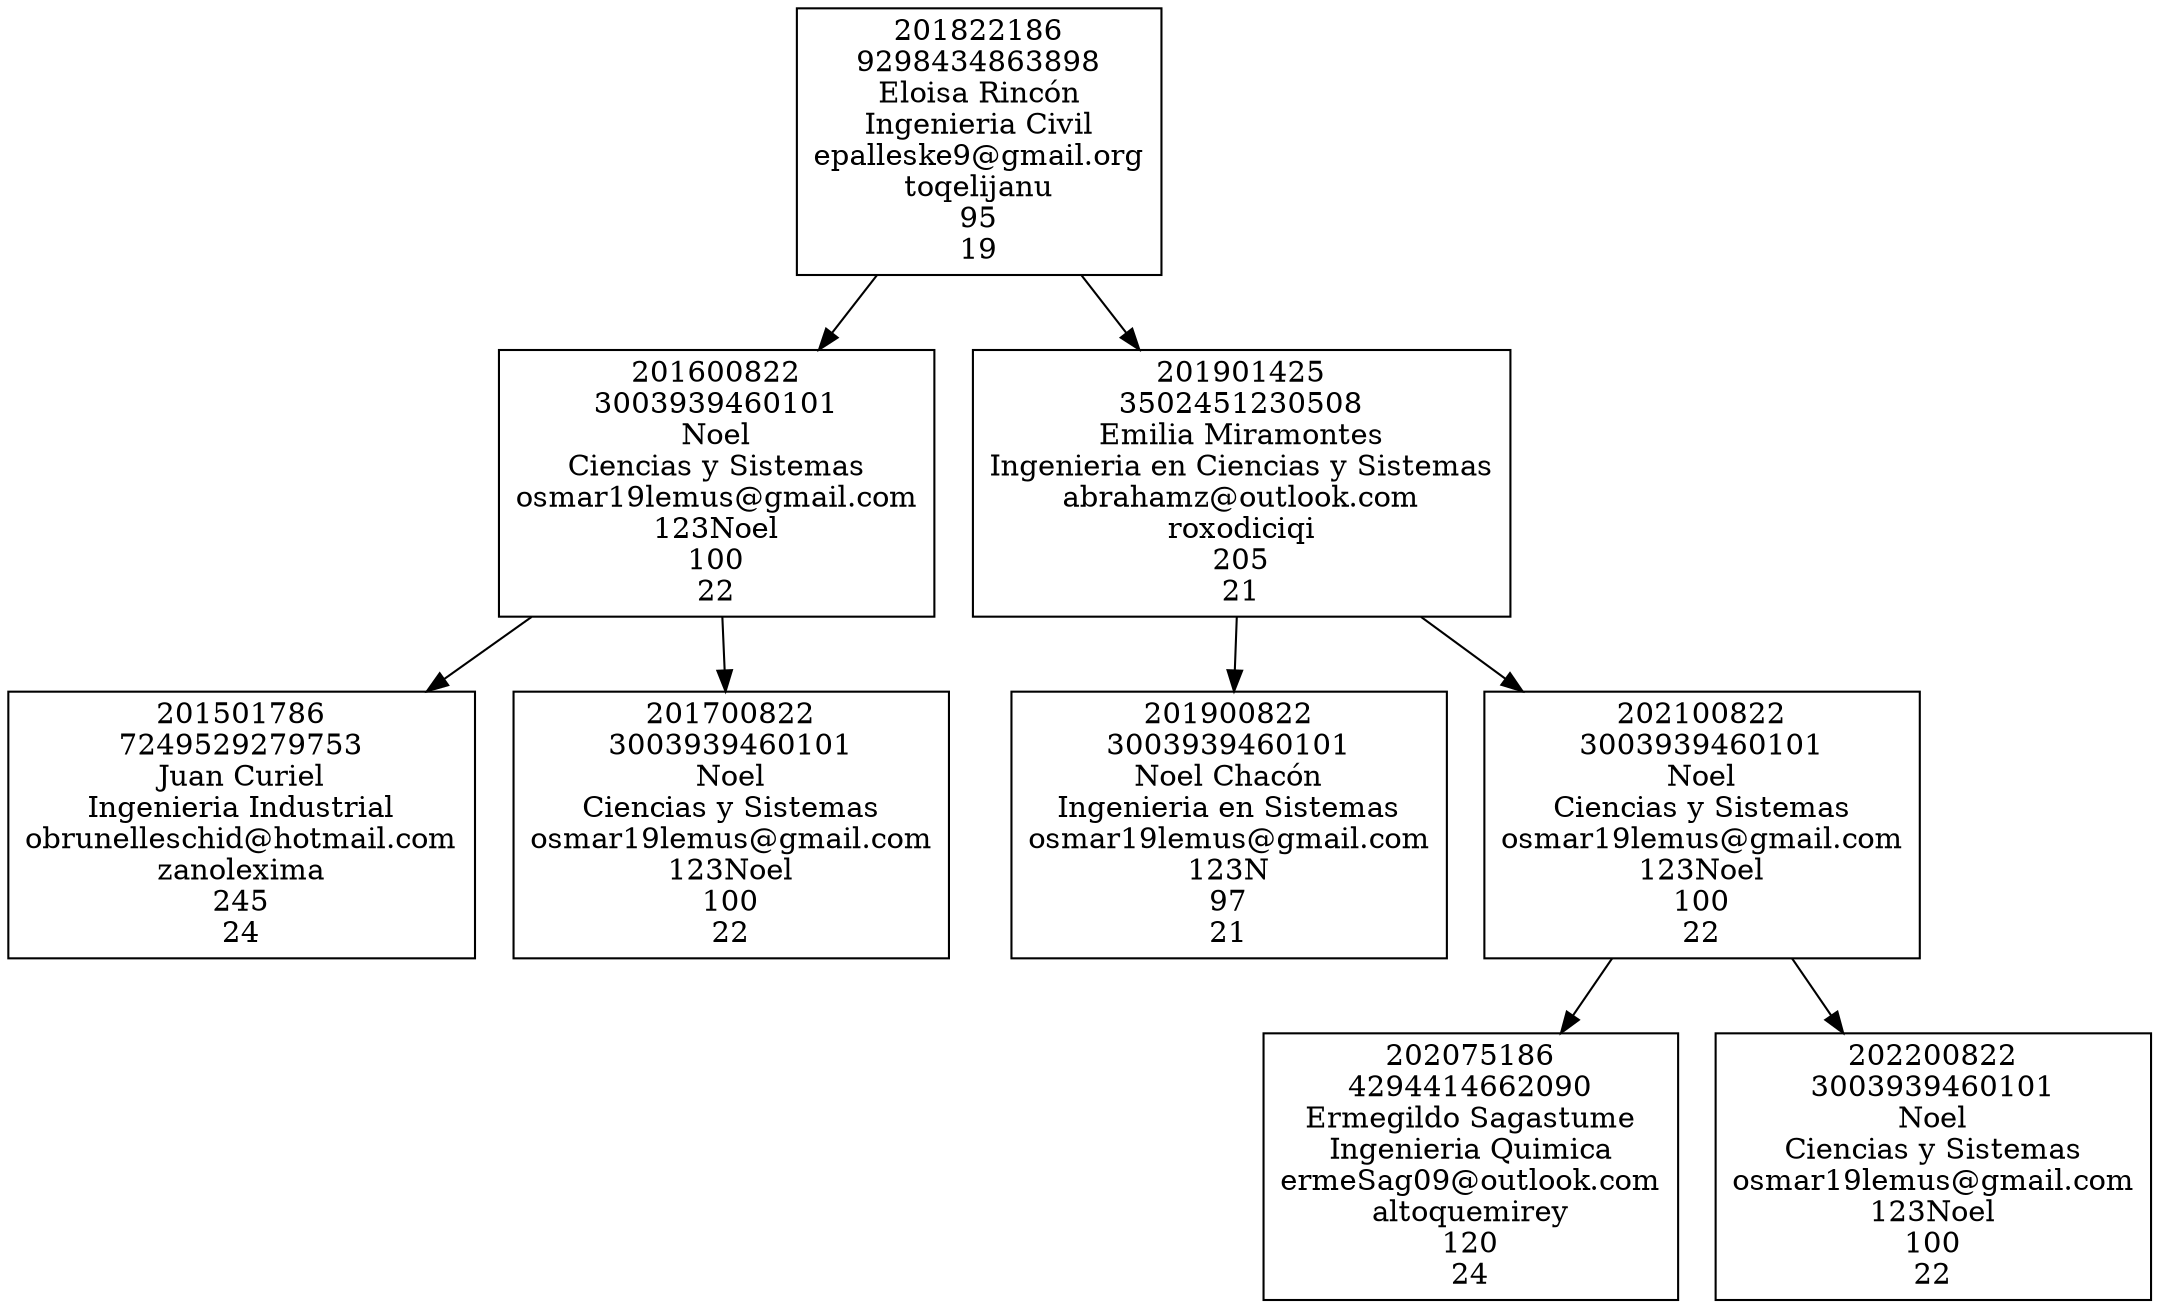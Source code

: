 digraph G{node[shape="rectangle"] 0[label="201822186
9298434863898
Eloisa Rincón
Ingenieria Civil
epalleske9@gmail.org
toqelijanu
95
19
"]0->1
1[label="201600822
3003939460101
Noel
Ciencias y Sistemas
osmar19lemus@gmail.com
123Noel
100
22
"]1->2
2[label="201501786
7249529279753
Juan Curiel
Ingenieria Industrial
obrunelleschid@hotmail.com
zanolexima
245
24
"]1->4
4[label="201700822
3003939460101
Noel
Ciencias y Sistemas
osmar19lemus@gmail.com
123Noel
100
22
"]0->5
5[label="201901425
3502451230508
Emilia Miramontes
Ingenieria en Ciencias y Sistemas
abrahamz@outlook.com
roxodiciqi
205
21
"]5->6
6[label="201900822
3003939460101
Noel Chacón
Ingenieria en Sistemas
osmar19lemus@gmail.com
123N
97
21
"]5->8
8[label="202100822
3003939460101
Noel
Ciencias y Sistemas
osmar19lemus@gmail.com
123Noel
100
22
"]8->9
9[label="202075186
4294414662090
Ermegildo Sagastume
Ingenieria Quimica
ermeSag09@outlook.com
altoquemirey
120
24
"]8->11
11[label="202200822
3003939460101
Noel
Ciencias y Sistemas
osmar19lemus@gmail.com
123Noel
100
22
"] }